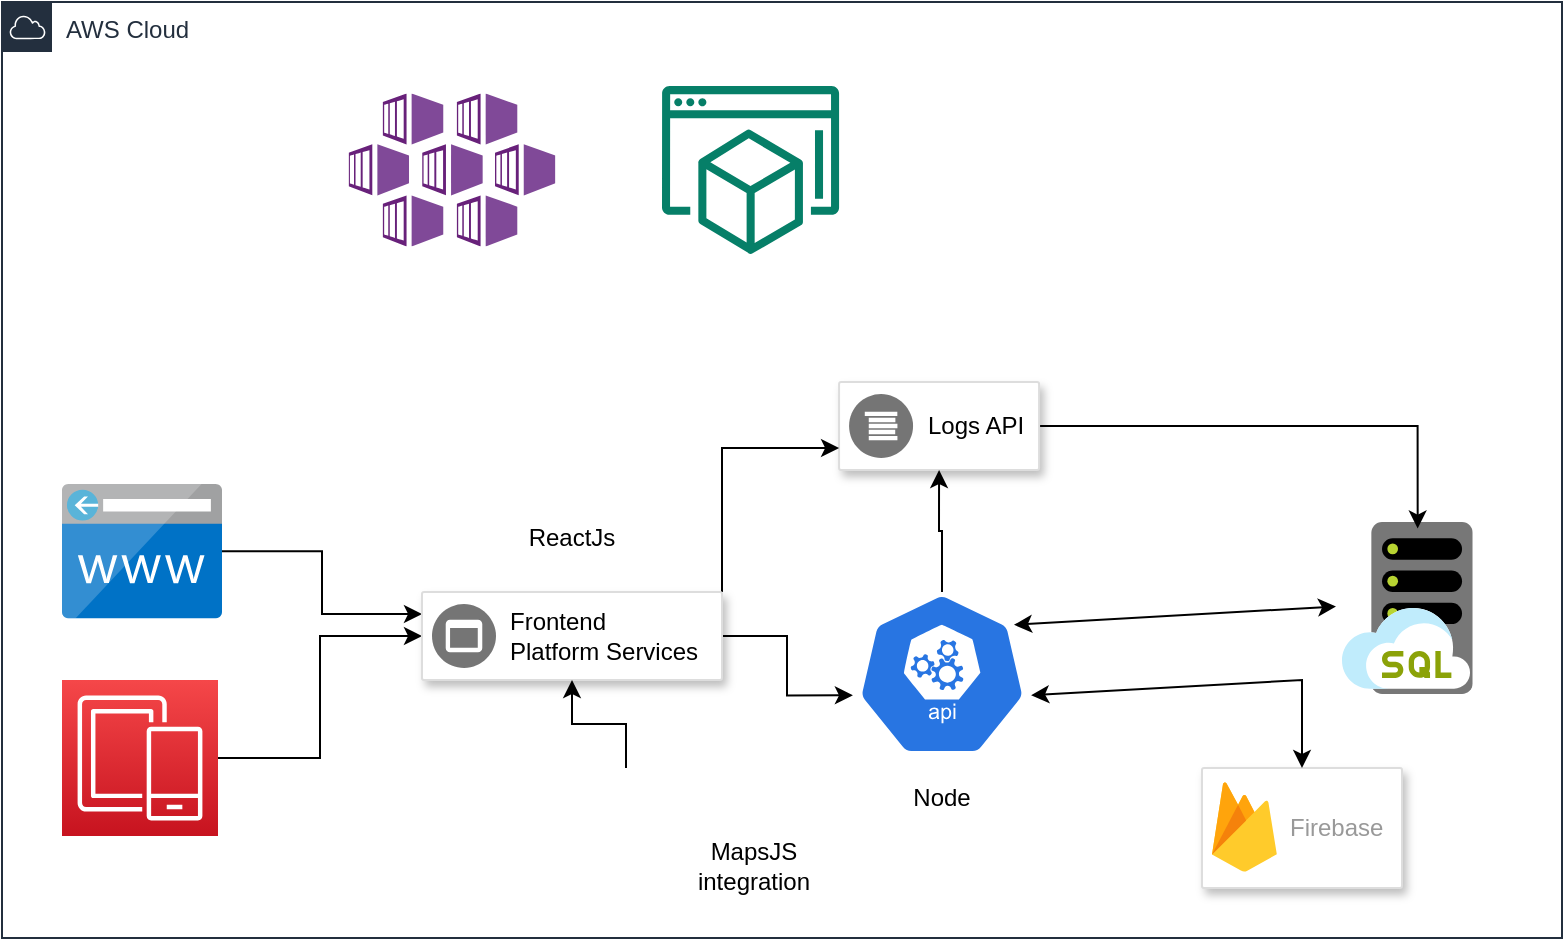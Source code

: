 <mxfile version="17.4.4"><diagram id="mQ-YfRQnDVq8oiun3YjN" name="Page-1"><mxGraphModel dx="1649" dy="1064" grid="1" gridSize="10" guides="1" tooltips="1" connect="1" arrows="1" fold="1" page="1" pageScale="1" pageWidth="850" pageHeight="1100" math="0" shadow="0"><root><mxCell id="0"/><mxCell id="1" parent="0"/><mxCell id="YmpFO_xWNxEkI0XsgZjs-1" value="AWS Cloud" style="points=[[0,0],[0.25,0],[0.5,0],[0.75,0],[1,0],[1,0.25],[1,0.5],[1,0.75],[1,1],[0.75,1],[0.5,1],[0.25,1],[0,1],[0,0.75],[0,0.5],[0,0.25]];outlineConnect=0;gradientColor=none;html=1;whiteSpace=wrap;fontSize=12;fontStyle=0;container=1;pointerEvents=0;collapsible=0;recursiveResize=0;shape=mxgraph.aws4.group;grIcon=mxgraph.aws4.group_aws_cloud;strokeColor=#232F3E;fillColor=none;verticalAlign=top;align=left;spacingLeft=30;fontColor=#232F3E;dashed=0;" vertex="1" parent="1"><mxGeometry x="30" y="30" width="780" height="468" as="geometry"/></mxCell><mxCell id="YmpFO_xWNxEkI0XsgZjs-3" value="" style="sketch=0;outlineConnect=0;fontColor=#232F3E;gradientColor=none;fillColor=#067F68;strokeColor=none;dashed=0;verticalLabelPosition=bottom;verticalAlign=top;align=center;html=1;fontSize=12;fontStyle=0;aspect=fixed;shape=mxgraph.aws4.workspaces_workspaces_web;" vertex="1" parent="YmpFO_xWNxEkI0XsgZjs-1"><mxGeometry x="330" y="42" width="88.54" height="84" as="geometry"/></mxCell><mxCell id="YmpFO_xWNxEkI0XsgZjs-28" style="edgeStyle=orthogonalEdgeStyle;rounded=0;orthogonalLoop=1;jettySize=auto;html=1;entryX=0;entryY=0.5;entryDx=0;entryDy=0;exitX=1;exitY=0.5;exitDx=0;exitDy=0;exitPerimeter=0;" edge="1" parent="YmpFO_xWNxEkI0XsgZjs-1" source="YmpFO_xWNxEkI0XsgZjs-4" target="YmpFO_xWNxEkI0XsgZjs-12"><mxGeometry relative="1" as="geometry"><mxPoint x="150" y="317.0" as="sourcePoint"/></mxGeometry></mxCell><mxCell id="YmpFO_xWNxEkI0XsgZjs-4" value="" style="sketch=0;points=[[0,0,0],[0.25,0,0],[0.5,0,0],[0.75,0,0],[1,0,0],[0,1,0],[0.25,1,0],[0.5,1,0],[0.75,1,0],[1,1,0],[0,0.25,0],[0,0.5,0],[0,0.75,0],[1,0.25,0],[1,0.5,0],[1,0.75,0]];outlineConnect=0;fontColor=#232F3E;gradientColor=#F54749;gradientDirection=north;fillColor=#C7131F;strokeColor=#ffffff;dashed=0;verticalLabelPosition=bottom;verticalAlign=top;align=center;html=1;fontSize=12;fontStyle=0;aspect=fixed;shape=mxgraph.aws4.resourceIcon;resIcon=mxgraph.aws4.mobile;" vertex="1" parent="YmpFO_xWNxEkI0XsgZjs-1"><mxGeometry x="30" y="339" width="78" height="78" as="geometry"/></mxCell><mxCell id="YmpFO_xWNxEkI0XsgZjs-5" value="" style="sketch=0;aspect=fixed;html=1;points=[];align=center;image;fontSize=12;image=img/lib/mscae/Kubernetes_Services.svg;" vertex="1" parent="YmpFO_xWNxEkI0XsgZjs-1"><mxGeometry x="173.31" y="45.75" width="103.38" height="76.5" as="geometry"/></mxCell><mxCell id="YmpFO_xWNxEkI0XsgZjs-6" value="" style="sketch=0;aspect=fixed;html=1;points=[];align=center;image;fontSize=12;image=img/lib/mscae/SQL_Managed_Instances.svg;" vertex="1" parent="YmpFO_xWNxEkI0XsgZjs-1"><mxGeometry x="670" y="260" width="65.36" height="86" as="geometry"/></mxCell><mxCell id="YmpFO_xWNxEkI0XsgZjs-29" style="edgeStyle=orthogonalEdgeStyle;rounded=0;orthogonalLoop=1;jettySize=auto;html=1;entryX=0;entryY=0.25;entryDx=0;entryDy=0;" edge="1" parent="YmpFO_xWNxEkI0XsgZjs-1" source="YmpFO_xWNxEkI0XsgZjs-7" target="YmpFO_xWNxEkI0XsgZjs-12"><mxGeometry relative="1" as="geometry"/></mxCell><mxCell id="YmpFO_xWNxEkI0XsgZjs-7" value="" style="sketch=0;aspect=fixed;html=1;points=[];align=center;image;fontSize=12;image=img/lib/mscae/CustomDomain.svg;" vertex="1" parent="YmpFO_xWNxEkI0XsgZjs-1"><mxGeometry x="30" y="241" width="80" height="67.2" as="geometry"/></mxCell><mxCell id="YmpFO_xWNxEkI0XsgZjs-22" style="edgeStyle=orthogonalEdgeStyle;rounded=0;orthogonalLoop=1;jettySize=auto;html=1;entryX=0.579;entryY=0.038;entryDx=0;entryDy=0;entryPerimeter=0;" edge="1" parent="YmpFO_xWNxEkI0XsgZjs-1" source="YmpFO_xWNxEkI0XsgZjs-8" target="YmpFO_xWNxEkI0XsgZjs-6"><mxGeometry relative="1" as="geometry"/></mxCell><mxCell id="YmpFO_xWNxEkI0XsgZjs-8" value="" style="strokeColor=#dddddd;shadow=1;strokeWidth=1;rounded=1;absoluteArcSize=1;arcSize=2;" vertex="1" parent="YmpFO_xWNxEkI0XsgZjs-1"><mxGeometry x="418.54" y="190" width="100" height="44" as="geometry"/></mxCell><mxCell id="YmpFO_xWNxEkI0XsgZjs-9" value="Logs API" style="sketch=0;dashed=0;connectable=0;html=1;fillColor=#757575;strokeColor=none;shape=mxgraph.gcp2.logs_api;part=1;labelPosition=right;verticalLabelPosition=middle;align=left;verticalAlign=middle;spacingLeft=5;fontSize=12;" vertex="1" parent="YmpFO_xWNxEkI0XsgZjs-8"><mxGeometry y="0.5" width="32" height="32" relative="1" as="geometry"><mxPoint x="5" y="-16" as="offset"/></mxGeometry></mxCell><mxCell id="YmpFO_xWNxEkI0XsgZjs-38" style="edgeStyle=orthogonalEdgeStyle;rounded=0;orthogonalLoop=1;jettySize=auto;html=1;exitX=0.5;exitY=0;exitDx=0;exitDy=0;exitPerimeter=0;entryX=0.5;entryY=1;entryDx=0;entryDy=0;" edge="1" parent="YmpFO_xWNxEkI0XsgZjs-1" source="YmpFO_xWNxEkI0XsgZjs-10" target="YmpFO_xWNxEkI0XsgZjs-8"><mxGeometry relative="1" as="geometry"/></mxCell><mxCell id="YmpFO_xWNxEkI0XsgZjs-10" value="" style="sketch=0;html=1;dashed=0;whitespace=wrap;fillColor=#2875E2;strokeColor=#ffffff;points=[[0.005,0.63,0],[0.1,0.2,0],[0.9,0.2,0],[0.5,0,0],[0.995,0.63,0],[0.72,0.99,0],[0.5,1,0],[0.28,0.99,0]];shape=mxgraph.kubernetes.icon;prIcon=api" vertex="1" parent="YmpFO_xWNxEkI0XsgZjs-1"><mxGeometry x="425" y="295" width="90" height="82" as="geometry"/></mxCell><mxCell id="YmpFO_xWNxEkI0XsgZjs-11" value="" style="shape=image;html=1;verticalAlign=top;verticalLabelPosition=bottom;labelBackgroundColor=#ffffff;imageAspect=0;aspect=fixed;image=https://cdn1.iconfinder.com/data/icons/unicons-line-vol-5/24/react-128.png" vertex="1" parent="YmpFO_xWNxEkI0XsgZjs-1"><mxGeometry x="20" y="40" width="88" height="88" as="geometry"/></mxCell><mxCell id="YmpFO_xWNxEkI0XsgZjs-17" style="edgeStyle=orthogonalEdgeStyle;rounded=0;orthogonalLoop=1;jettySize=auto;html=1;entryX=0.005;entryY=0.63;entryDx=0;entryDy=0;entryPerimeter=0;" edge="1" parent="YmpFO_xWNxEkI0XsgZjs-1" source="YmpFO_xWNxEkI0XsgZjs-12" target="YmpFO_xWNxEkI0XsgZjs-10"><mxGeometry relative="1" as="geometry"><mxPoint x="440" y="317.0" as="targetPoint"/></mxGeometry></mxCell><mxCell id="YmpFO_xWNxEkI0XsgZjs-18" style="edgeStyle=orthogonalEdgeStyle;rounded=0;orthogonalLoop=1;jettySize=auto;html=1;exitX=1;exitY=0;exitDx=0;exitDy=0;entryX=0;entryY=0.75;entryDx=0;entryDy=0;" edge="1" parent="YmpFO_xWNxEkI0XsgZjs-1" source="YmpFO_xWNxEkI0XsgZjs-12" target="YmpFO_xWNxEkI0XsgZjs-8"><mxGeometry relative="1" as="geometry"/></mxCell><mxCell id="YmpFO_xWNxEkI0XsgZjs-12" value="" style="strokeColor=#dddddd;shadow=1;strokeWidth=1;rounded=1;absoluteArcSize=1;arcSize=2;" vertex="1" parent="YmpFO_xWNxEkI0XsgZjs-1"><mxGeometry x="210" y="295" width="150" height="44" as="geometry"/></mxCell><mxCell id="YmpFO_xWNxEkI0XsgZjs-13" value="Frontend&#10;Platform Services" style="sketch=0;dashed=0;connectable=0;html=1;fillColor=#757575;strokeColor=none;shape=mxgraph.gcp2.frontend_platform_services;part=1;labelPosition=right;verticalLabelPosition=middle;align=left;verticalAlign=middle;spacingLeft=5;fontSize=12;" vertex="1" parent="YmpFO_xWNxEkI0XsgZjs-12"><mxGeometry y="0.5" width="32" height="32" relative="1" as="geometry"><mxPoint x="5" y="-16" as="offset"/></mxGeometry></mxCell><mxCell id="YmpFO_xWNxEkI0XsgZjs-19" style="edgeStyle=orthogonalEdgeStyle;rounded=0;orthogonalLoop=1;jettySize=auto;html=1;entryX=0.5;entryY=1;entryDx=0;entryDy=0;" edge="1" parent="YmpFO_xWNxEkI0XsgZjs-1" source="YmpFO_xWNxEkI0XsgZjs-15" target="YmpFO_xWNxEkI0XsgZjs-12"><mxGeometry relative="1" as="geometry"/></mxCell><mxCell id="YmpFO_xWNxEkI0XsgZjs-15" value="" style="shape=image;html=1;verticalAlign=top;verticalLabelPosition=bottom;labelBackgroundColor=#ffffff;imageAspect=0;aspect=fixed;image=https://cdn0.iconfinder.com/data/icons/logos-brands/24/logo_brand_brands_logos_maps_google-128.png" vertex="1" parent="YmpFO_xWNxEkI0XsgZjs-1"><mxGeometry x="278" y="383" width="68" height="68" as="geometry"/></mxCell><mxCell id="YmpFO_xWNxEkI0XsgZjs-24" value="ReactJs" style="text;html=1;strokeColor=none;fillColor=none;align=center;verticalAlign=middle;whiteSpace=wrap;rounded=0;" vertex="1" parent="YmpFO_xWNxEkI0XsgZjs-1"><mxGeometry x="255" y="253" width="60" height="30" as="geometry"/></mxCell><mxCell id="YmpFO_xWNxEkI0XsgZjs-26" value="Node" style="text;html=1;strokeColor=none;fillColor=none;align=center;verticalAlign=middle;whiteSpace=wrap;rounded=0;" vertex="1" parent="YmpFO_xWNxEkI0XsgZjs-1"><mxGeometry x="440" y="383" width="60" height="30" as="geometry"/></mxCell><mxCell id="YmpFO_xWNxEkI0XsgZjs-27" value="MapsJS integration" style="text;html=1;strokeColor=none;fillColor=none;align=center;verticalAlign=middle;whiteSpace=wrap;rounded=0;" vertex="1" parent="YmpFO_xWNxEkI0XsgZjs-1"><mxGeometry x="346" y="417" width="60" height="30" as="geometry"/></mxCell><mxCell id="YmpFO_xWNxEkI0XsgZjs-30" value="" style="strokeColor=#dddddd;shadow=1;strokeWidth=1;rounded=1;absoluteArcSize=1;arcSize=2;" vertex="1" parent="YmpFO_xWNxEkI0XsgZjs-1"><mxGeometry x="600" y="383" width="100" height="60" as="geometry"/></mxCell><mxCell id="YmpFO_xWNxEkI0XsgZjs-31" value="Firebase" style="sketch=0;dashed=0;connectable=0;html=1;fillColor=#5184F3;strokeColor=none;shape=mxgraph.gcp2.firebase;part=1;labelPosition=right;verticalLabelPosition=middle;align=left;verticalAlign=middle;spacingLeft=5;fontColor=#999999;fontSize=12;" vertex="1" parent="YmpFO_xWNxEkI0XsgZjs-30"><mxGeometry width="32.4" height="45" relative="1" as="geometry"><mxPoint x="5" y="7" as="offset"/></mxGeometry></mxCell><mxCell id="YmpFO_xWNxEkI0XsgZjs-36" value="" style="endArrow=classic;startArrow=classic;html=1;rounded=0;exitX=0.9;exitY=0.2;exitDx=0;exitDy=0;exitPerimeter=0;entryX=-0.046;entryY=0.491;entryDx=0;entryDy=0;entryPerimeter=0;" edge="1" parent="YmpFO_xWNxEkI0XsgZjs-1" source="YmpFO_xWNxEkI0XsgZjs-10" target="YmpFO_xWNxEkI0XsgZjs-6"><mxGeometry width="50" height="50" relative="1" as="geometry"><mxPoint x="550" y="360" as="sourcePoint"/><mxPoint x="600" y="310" as="targetPoint"/></mxGeometry></mxCell><mxCell id="YmpFO_xWNxEkI0XsgZjs-37" value="" style="endArrow=classic;startArrow=classic;html=1;rounded=0;exitX=0.995;exitY=0.63;exitDx=0;exitDy=0;exitPerimeter=0;entryX=0.5;entryY=0;entryDx=0;entryDy=0;" edge="1" parent="YmpFO_xWNxEkI0XsgZjs-1" source="YmpFO_xWNxEkI0XsgZjs-10" target="YmpFO_xWNxEkI0XsgZjs-30"><mxGeometry width="50" height="50" relative="1" as="geometry"><mxPoint x="300" y="290" as="sourcePoint"/><mxPoint x="350" y="240" as="targetPoint"/><Array as="points"><mxPoint x="650" y="339"/></Array></mxGeometry></mxCell></root></mxGraphModel></diagram></mxfile>